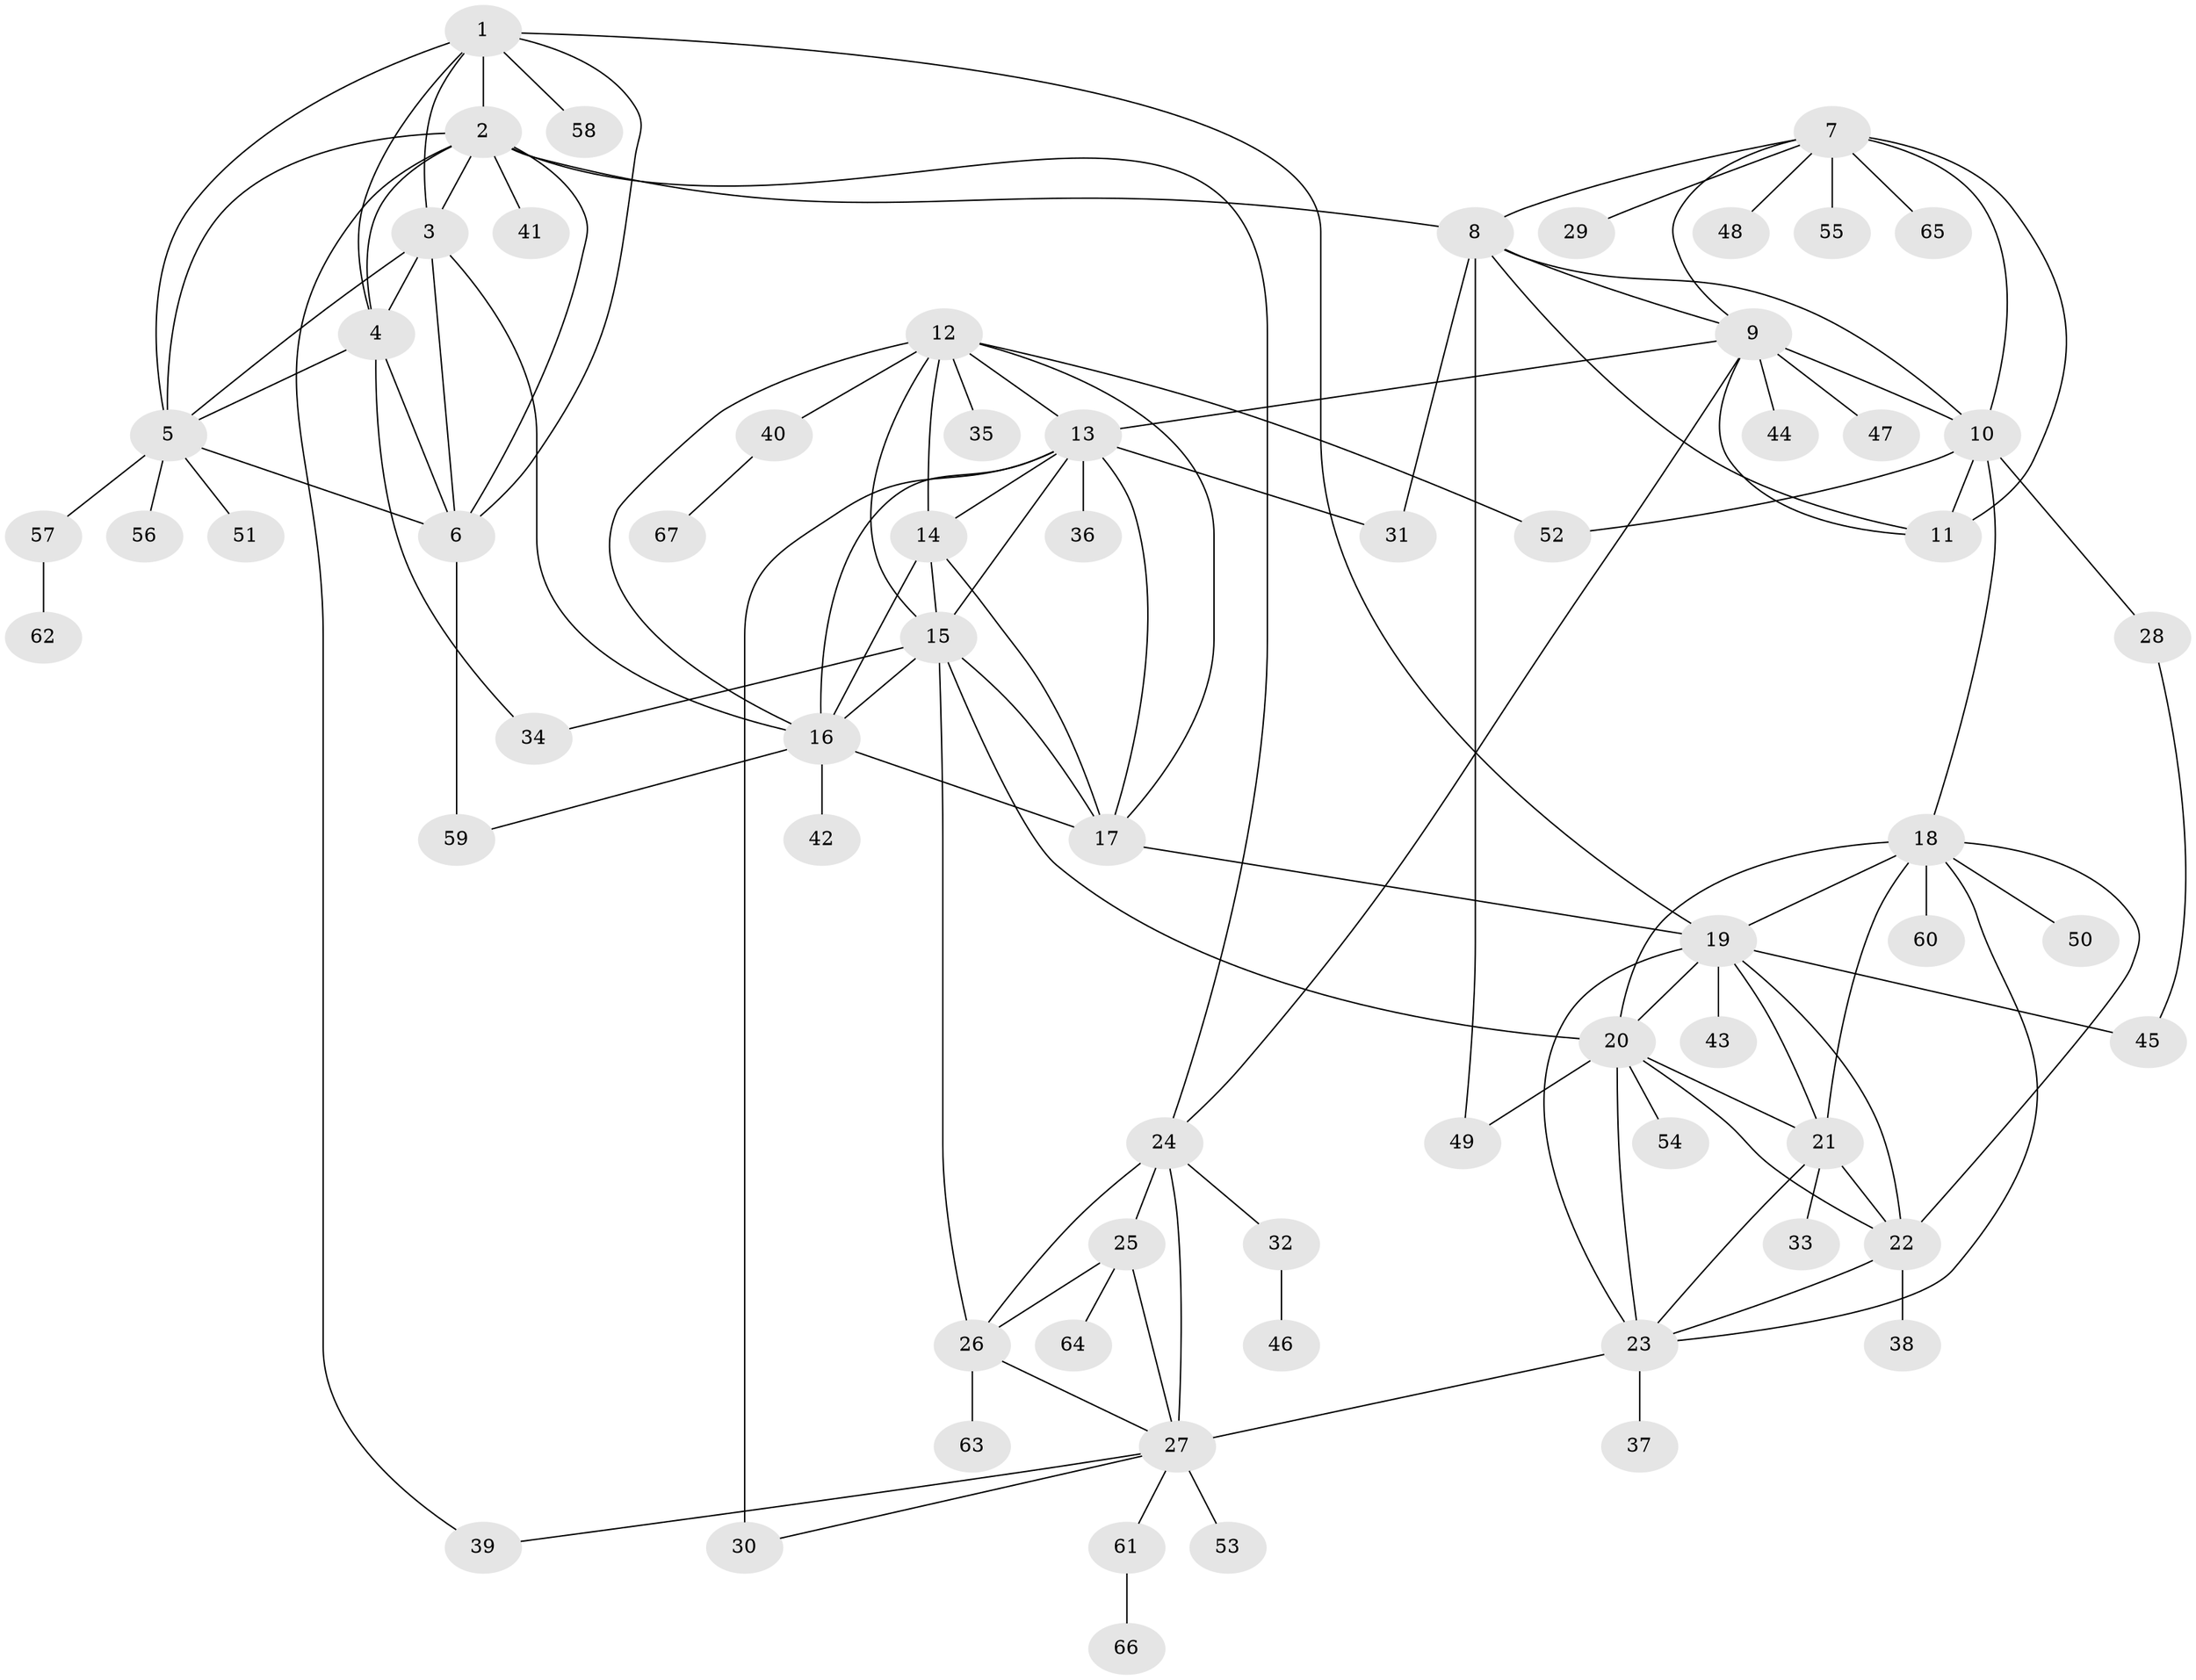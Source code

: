 // original degree distribution, {8: 0.05263157894736842, 10: 0.015037593984962405, 7: 0.03007518796992481, 9: 0.045112781954887216, 11: 0.03759398496240601, 12: 0.007518796992481203, 5: 0.022556390977443608, 13: 0.007518796992481203, 6: 0.007518796992481203, 2: 0.19548872180451127, 1: 0.556390977443609, 3: 0.022556390977443608}
// Generated by graph-tools (version 1.1) at 2025/37/03/09/25 02:37:19]
// undirected, 67 vertices, 120 edges
graph export_dot {
graph [start="1"]
  node [color=gray90,style=filled];
  1;
  2;
  3;
  4;
  5;
  6;
  7;
  8;
  9;
  10;
  11;
  12;
  13;
  14;
  15;
  16;
  17;
  18;
  19;
  20;
  21;
  22;
  23;
  24;
  25;
  26;
  27;
  28;
  29;
  30;
  31;
  32;
  33;
  34;
  35;
  36;
  37;
  38;
  39;
  40;
  41;
  42;
  43;
  44;
  45;
  46;
  47;
  48;
  49;
  50;
  51;
  52;
  53;
  54;
  55;
  56;
  57;
  58;
  59;
  60;
  61;
  62;
  63;
  64;
  65;
  66;
  67;
  1 -- 2 [weight=1.0];
  1 -- 3 [weight=1.0];
  1 -- 4 [weight=1.0];
  1 -- 5 [weight=1.0];
  1 -- 6 [weight=1.0];
  1 -- 19 [weight=1.0];
  1 -- 58 [weight=1.0];
  2 -- 3 [weight=1.0];
  2 -- 4 [weight=1.0];
  2 -- 5 [weight=1.0];
  2 -- 6 [weight=1.0];
  2 -- 8 [weight=1.0];
  2 -- 24 [weight=1.0];
  2 -- 39 [weight=1.0];
  2 -- 41 [weight=1.0];
  3 -- 4 [weight=1.0];
  3 -- 5 [weight=1.0];
  3 -- 6 [weight=1.0];
  3 -- 16 [weight=1.0];
  4 -- 5 [weight=1.0];
  4 -- 6 [weight=1.0];
  4 -- 34 [weight=3.0];
  5 -- 6 [weight=1.0];
  5 -- 51 [weight=1.0];
  5 -- 56 [weight=3.0];
  5 -- 57 [weight=1.0];
  6 -- 59 [weight=2.0];
  7 -- 8 [weight=1.0];
  7 -- 9 [weight=1.0];
  7 -- 10 [weight=2.0];
  7 -- 11 [weight=1.0];
  7 -- 29 [weight=1.0];
  7 -- 48 [weight=1.0];
  7 -- 55 [weight=2.0];
  7 -- 65 [weight=1.0];
  8 -- 9 [weight=1.0];
  8 -- 10 [weight=2.0];
  8 -- 11 [weight=1.0];
  8 -- 31 [weight=1.0];
  8 -- 49 [weight=4.0];
  9 -- 10 [weight=2.0];
  9 -- 11 [weight=1.0];
  9 -- 13 [weight=1.0];
  9 -- 24 [weight=1.0];
  9 -- 44 [weight=1.0];
  9 -- 47 [weight=2.0];
  10 -- 11 [weight=3.0];
  10 -- 18 [weight=1.0];
  10 -- 28 [weight=1.0];
  10 -- 52 [weight=1.0];
  12 -- 13 [weight=1.0];
  12 -- 14 [weight=1.0];
  12 -- 15 [weight=1.0];
  12 -- 16 [weight=1.0];
  12 -- 17 [weight=1.0];
  12 -- 35 [weight=1.0];
  12 -- 40 [weight=1.0];
  12 -- 52 [weight=1.0];
  13 -- 14 [weight=1.0];
  13 -- 15 [weight=1.0];
  13 -- 16 [weight=1.0];
  13 -- 17 [weight=1.0];
  13 -- 30 [weight=2.0];
  13 -- 31 [weight=1.0];
  13 -- 36 [weight=1.0];
  14 -- 15 [weight=1.0];
  14 -- 16 [weight=1.0];
  14 -- 17 [weight=3.0];
  15 -- 16 [weight=1.0];
  15 -- 17 [weight=1.0];
  15 -- 20 [weight=1.0];
  15 -- 26 [weight=1.0];
  15 -- 34 [weight=1.0];
  16 -- 17 [weight=1.0];
  16 -- 42 [weight=1.0];
  16 -- 59 [weight=1.0];
  17 -- 19 [weight=1.0];
  18 -- 19 [weight=1.0];
  18 -- 20 [weight=1.0];
  18 -- 21 [weight=1.0];
  18 -- 22 [weight=1.0];
  18 -- 23 [weight=1.0];
  18 -- 50 [weight=1.0];
  18 -- 60 [weight=2.0];
  19 -- 20 [weight=1.0];
  19 -- 21 [weight=1.0];
  19 -- 22 [weight=1.0];
  19 -- 23 [weight=1.0];
  19 -- 43 [weight=4.0];
  19 -- 45 [weight=1.0];
  20 -- 21 [weight=1.0];
  20 -- 22 [weight=1.0];
  20 -- 23 [weight=1.0];
  20 -- 49 [weight=1.0];
  20 -- 54 [weight=1.0];
  21 -- 22 [weight=1.0];
  21 -- 23 [weight=1.0];
  21 -- 33 [weight=2.0];
  22 -- 23 [weight=1.0];
  22 -- 38 [weight=2.0];
  23 -- 27 [weight=1.0];
  23 -- 37 [weight=2.0];
  24 -- 25 [weight=3.0];
  24 -- 26 [weight=3.0];
  24 -- 27 [weight=3.0];
  24 -- 32 [weight=1.0];
  25 -- 26 [weight=1.0];
  25 -- 27 [weight=1.0];
  25 -- 64 [weight=1.0];
  26 -- 27 [weight=1.0];
  26 -- 63 [weight=1.0];
  27 -- 30 [weight=1.0];
  27 -- 39 [weight=1.0];
  27 -- 53 [weight=1.0];
  27 -- 61 [weight=1.0];
  28 -- 45 [weight=1.0];
  32 -- 46 [weight=1.0];
  40 -- 67 [weight=1.0];
  57 -- 62 [weight=1.0];
  61 -- 66 [weight=1.0];
}
